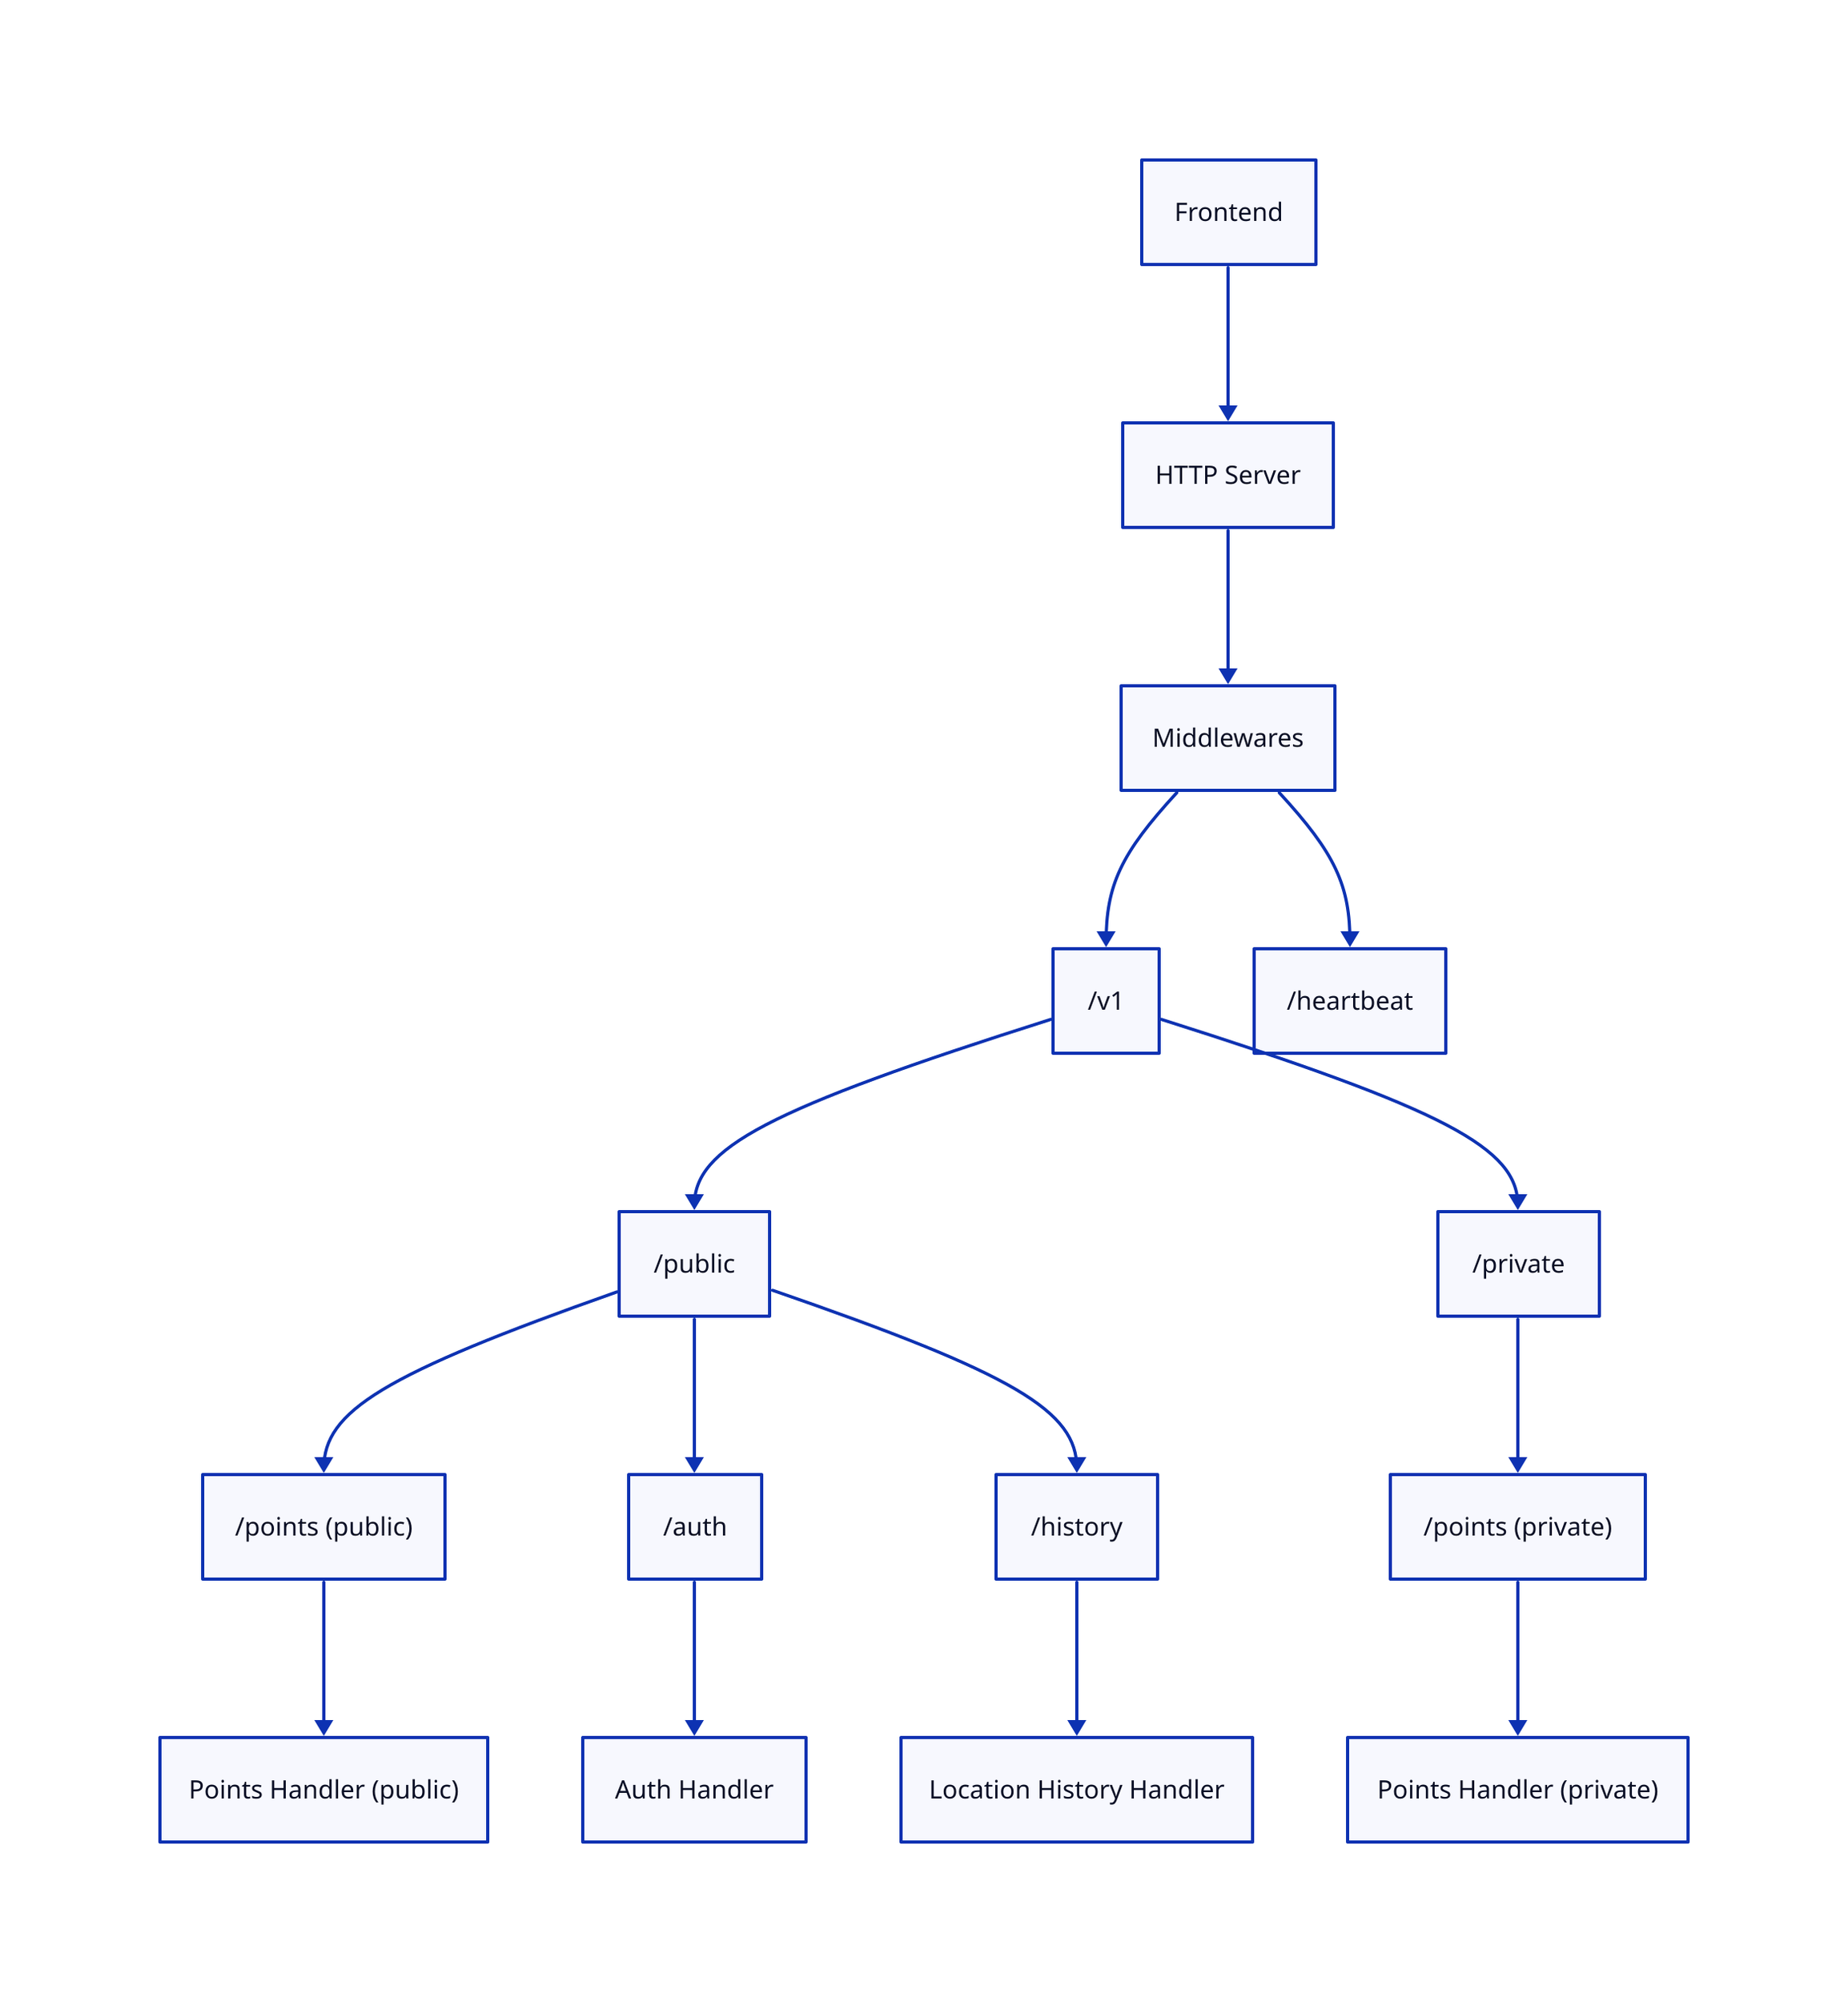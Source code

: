 vars: {
  d2-config: {
    layout-engine: elk
    theme-id: 300
  }
}

direction: down

Frontend -> HTTP Server

HTTP Server -> Middlewares

Middlewares -> /v1
Middlewares -> /heartbeat

/v1 -> /public
/v1 -> /private

/public -> /points (public)
/public -> /auth
/public -> /history

/private -> /points (private)

/points (public) -> Points Handler (public)
/auth -> Auth Handler
/history -> Location History Handler
/points (private) -> Points Handler (private)
